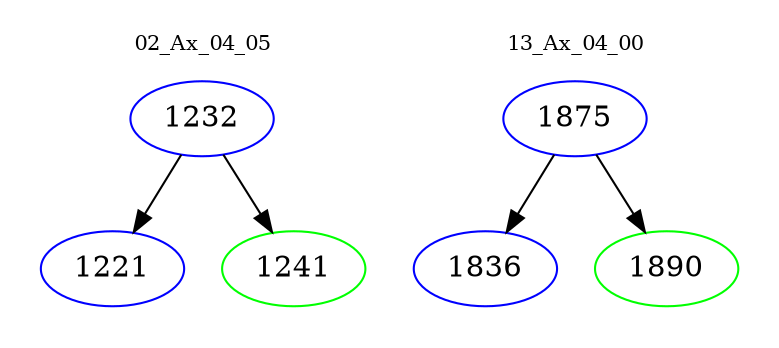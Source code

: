digraph{
subgraph cluster_0 {
color = white
label = "02_Ax_04_05";
fontsize=10;
T0_1232 [label="1232", color="blue"]
T0_1232 -> T0_1221 [color="black"]
T0_1221 [label="1221", color="blue"]
T0_1232 -> T0_1241 [color="black"]
T0_1241 [label="1241", color="green"]
}
subgraph cluster_1 {
color = white
label = "13_Ax_04_00";
fontsize=10;
T1_1875 [label="1875", color="blue"]
T1_1875 -> T1_1836 [color="black"]
T1_1836 [label="1836", color="blue"]
T1_1875 -> T1_1890 [color="black"]
T1_1890 [label="1890", color="green"]
}
}
